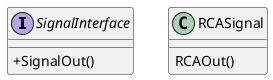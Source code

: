 @startuml
'https://plantuml.com/class-diagram
skinparam classAttributeIconSize 0

interface SignalInterface {
    +SignalOut()
}

class RCASignal {
    RCAOut()
}

@enduml